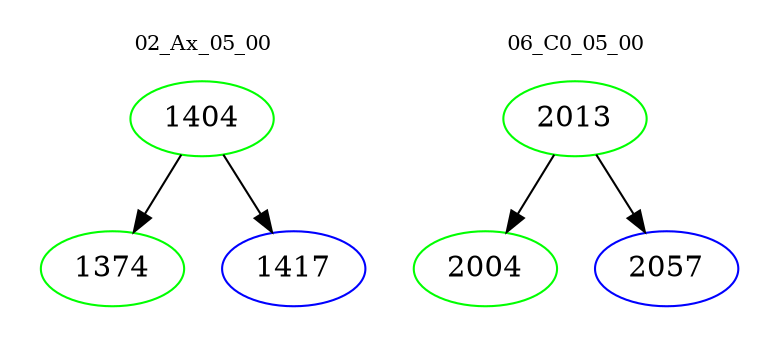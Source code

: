 digraph{
subgraph cluster_0 {
color = white
label = "02_Ax_05_00";
fontsize=10;
T0_1404 [label="1404", color="green"]
T0_1404 -> T0_1374 [color="black"]
T0_1374 [label="1374", color="green"]
T0_1404 -> T0_1417 [color="black"]
T0_1417 [label="1417", color="blue"]
}
subgraph cluster_1 {
color = white
label = "06_C0_05_00";
fontsize=10;
T1_2013 [label="2013", color="green"]
T1_2013 -> T1_2004 [color="black"]
T1_2004 [label="2004", color="green"]
T1_2013 -> T1_2057 [color="black"]
T1_2057 [label="2057", color="blue"]
}
}

